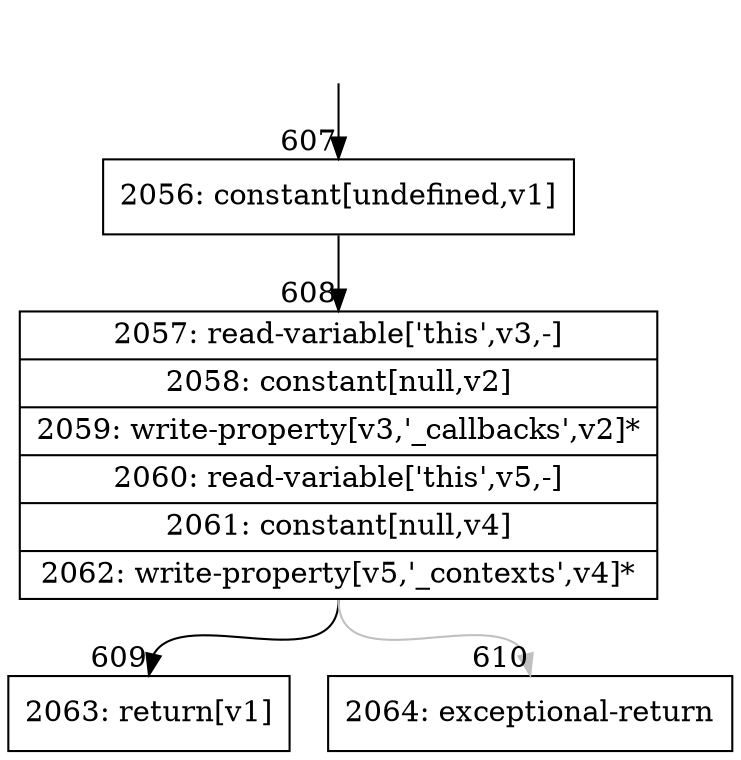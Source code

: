 digraph {
rankdir="TD"
BB_entry39[shape=none,label=""];
BB_entry39 -> BB607 [tailport=s, headport=n, headlabel="    607"]
BB607 [shape=record label="{2056: constant[undefined,v1]}" ] 
BB607 -> BB608 [tailport=s, headport=n, headlabel="      608"]
BB608 [shape=record label="{2057: read-variable['this',v3,-]|2058: constant[null,v2]|2059: write-property[v3,'_callbacks',v2]*|2060: read-variable['this',v5,-]|2061: constant[null,v4]|2062: write-property[v5,'_contexts',v4]*}" ] 
BB608 -> BB609 [tailport=s, headport=n, headlabel="      609"]
BB608 -> BB610 [tailport=s, headport=n, color=gray, headlabel="      610"]
BB609 [shape=record label="{2063: return[v1]}" ] 
BB610 [shape=record label="{2064: exceptional-return}" ] 
//#$~ 1063
}
